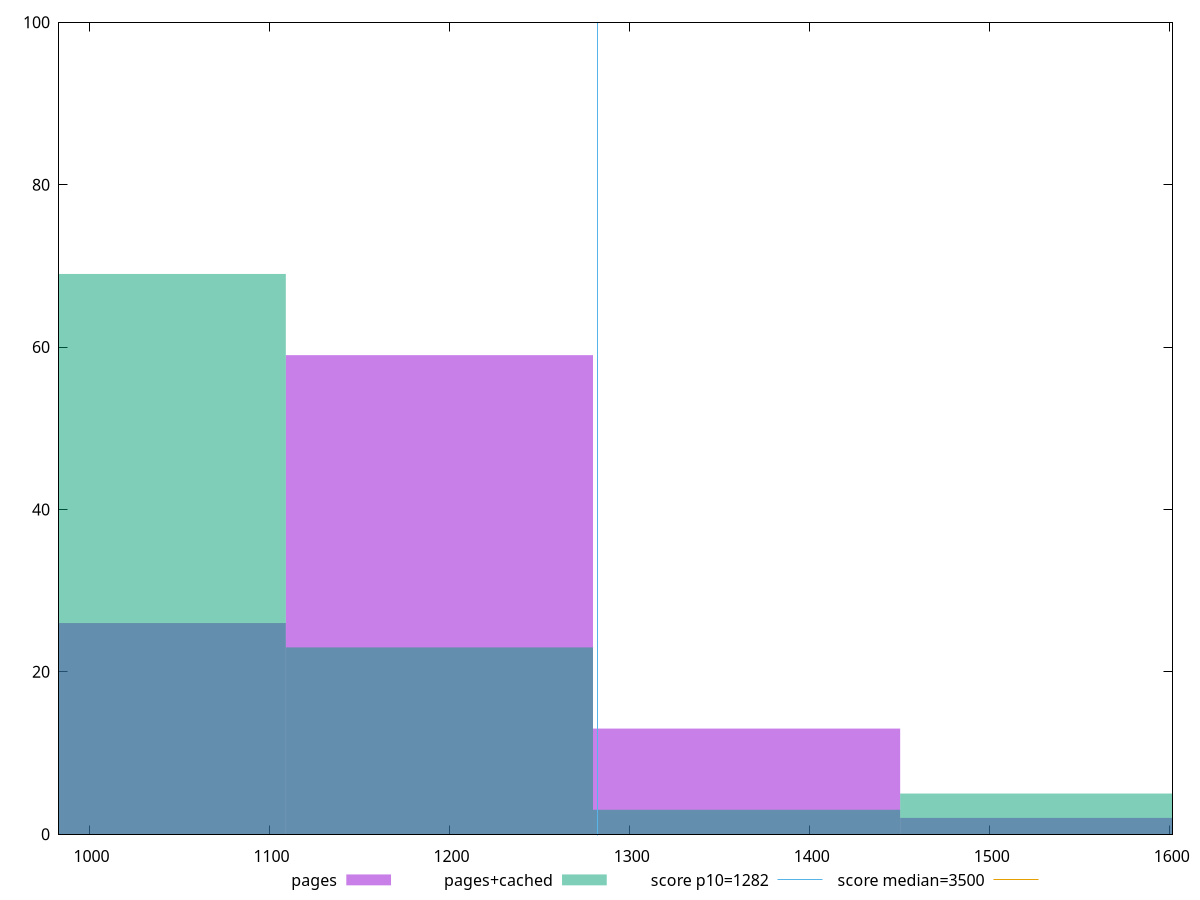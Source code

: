 reset

$pages <<EOF
1364.9563982674515 13
1194.33684848402 59
1535.575948050883 2
1023.7172987005886 26
EOF

$pagesCached <<EOF
1364.9563982674515 3
1023.7172987005886 69
1535.575948050883 5
1194.33684848402 23
EOF

set key outside below
set boxwidth 170.61954978343144
set xrange [983.0360000000005:1601.5319999999992]
set yrange [0:100]
set trange [0:100]
set style fill transparent solid 0.5 noborder

set parametric
set terminal svg size 640, 500 enhanced background rgb 'white'
set output "report_00009_2021-02-08T22-37-41.559Z/bootup-time/comparison/histogram/0_vs_1.svg"

plot $pages title "pages" with boxes, \
     $pagesCached title "pages+cached" with boxes, \
     1282,t title "score p10=1282", \
     3500,t title "score median=3500"

reset

